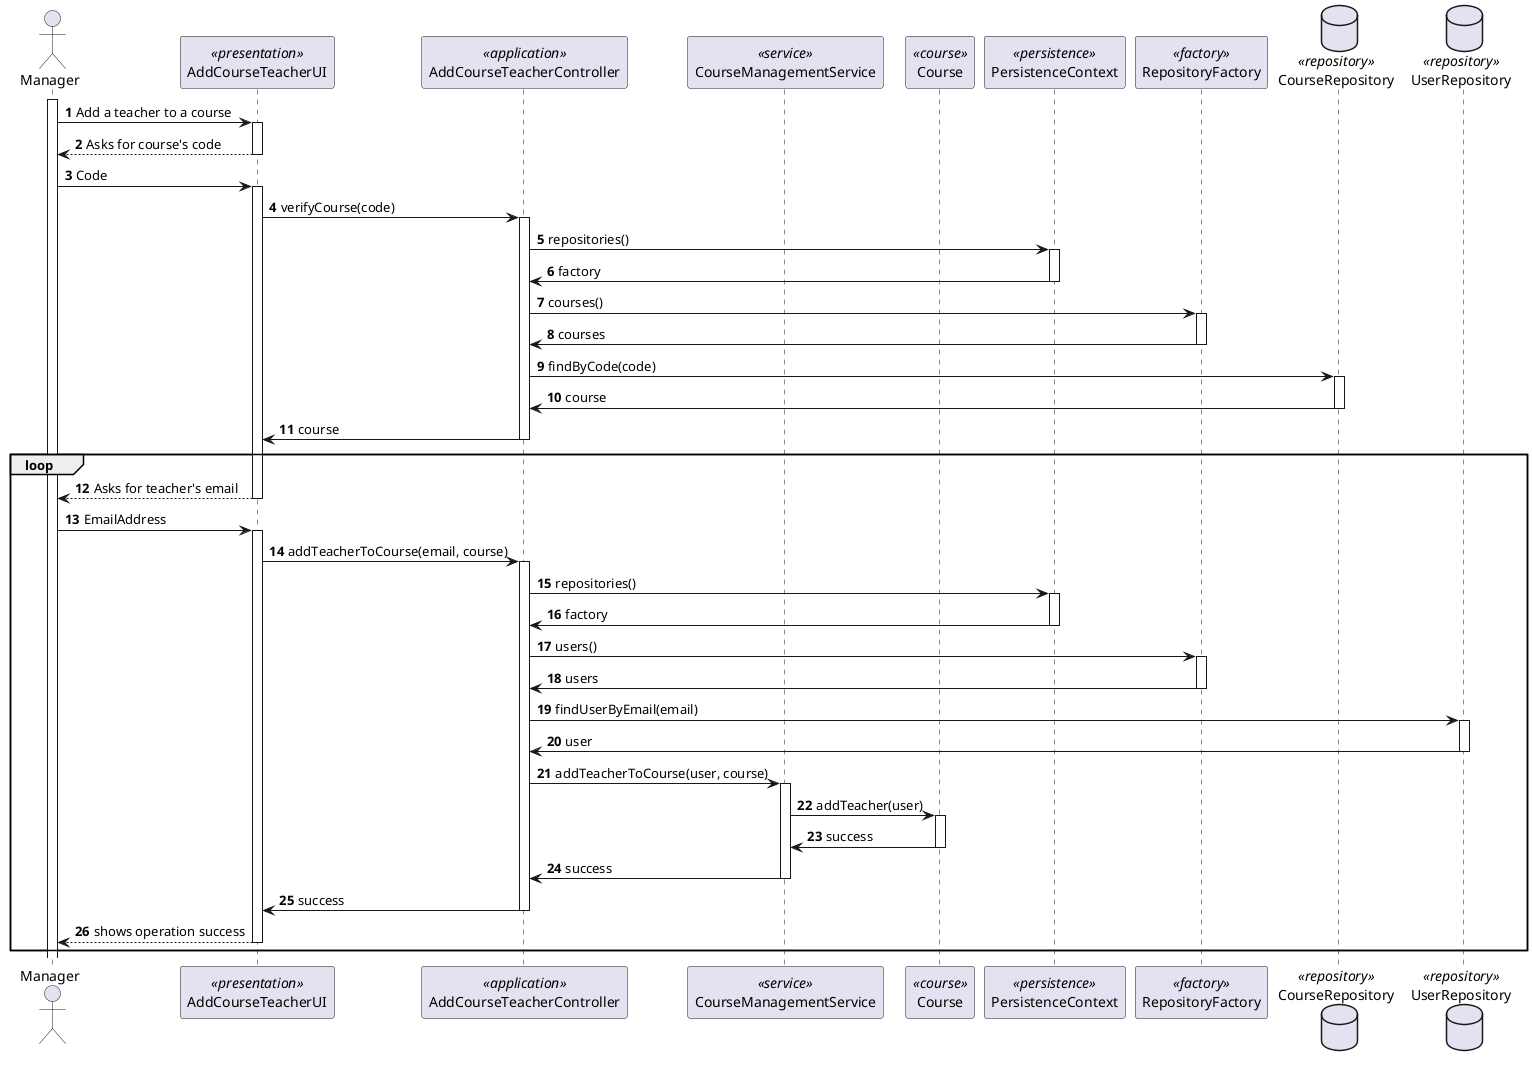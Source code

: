 @startuml
actor Manager

autonumber

participant AddCourseTeacherUI <<presentation>>
participant AddCourseTeacherController<<application>>
participant CourseManagementService<<service>>
participant Course<<course>>
participant PersistenceContext<<persistence>>
participant RepositoryFactory<<factory>>
database CourseRepository <<repository>>
database UserRepository <<repository>>

activate Manager

Manager -> AddCourseTeacherUI : Add a teacher to a course

activate AddCourseTeacherUI

AddCourseTeacherUI --> Manager : Asks for course's code

deactivate AddCourseTeacherUI

Manager -> AddCourseTeacherUI : Code

activate AddCourseTeacherUI

AddCourseTeacherUI -> AddCourseTeacherController : verifyCourse(code)

activate AddCourseTeacherController

AddCourseTeacherController -> PersistenceContext : repositories()

activate PersistenceContext

PersistenceContext -> AddCourseTeacherController : factory

deactivate PersistenceContext

AddCourseTeacherController -> RepositoryFactory : courses()

activate RepositoryFactory

RepositoryFactory -> AddCourseTeacherController : courses

deactivate RepositoryFactory

AddCourseTeacherController -> CourseRepository : findByCode(code)

activate CourseRepository

CourseRepository ->AddCourseTeacherController : course

deactivate CourseRepository

AddCourseTeacherController -> AddCourseTeacherUI : course

deactivate AddCourseTeacherController

loop

AddCourseTeacherUI --> Manager : Asks for teacher's email

deactivate AddCourseTeacherUI

Manager -> AddCourseTeacherUI : EmailAddress

activate AddCourseTeacherUI

AddCourseTeacherUI -> AddCourseTeacherController : addTeacherToCourse(email, course)

activate AddCourseTeacherController

AddCourseTeacherController -> PersistenceContext : repositories()

activate PersistenceContext

PersistenceContext -> AddCourseTeacherController : factory

deactivate PersistenceContext

AddCourseTeacherController -> RepositoryFactory : users()

activate RepositoryFactory

RepositoryFactory -> AddCourseTeacherController : users

deactivate RepositoryFactory

AddCourseTeacherController -> UserRepository : findUserByEmail(email)

activate UserRepository

UserRepository ->AddCourseTeacherController : user

deactivate UserRepository

AddCourseTeacherController -> CourseManagementService : addTeacherToCourse(user, course)

activate CourseManagementService

CourseManagementService -> Course : addTeacher(user)

activate Course

Course -> CourseManagementService : success

deactivate Course

CourseManagementService -> AddCourseTeacherController : success

deactivate CourseManagementService

AddCourseTeacherController -> AddCourseTeacherUI : success

deactivate AddCourseTeacherController

AddCourseTeacherUI --> Manager : shows operation success

deactivate AddCourseTeacherUI

end
@enduml